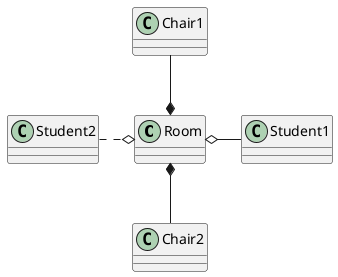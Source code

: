 @startuml

class Room
class Student1
class Student2
class Chair1
class Chair2

Room o- Student1
Student2 .o Room

Room *-- Chair2
Chair1 --* Room

@enduml